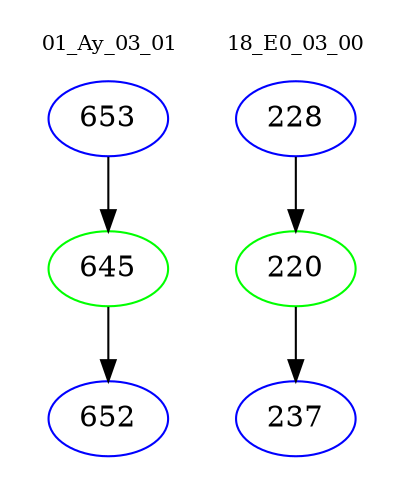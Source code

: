 digraph{
subgraph cluster_0 {
color = white
label = "01_Ay_03_01";
fontsize=10;
T0_653 [label="653", color="blue"]
T0_653 -> T0_645 [color="black"]
T0_645 [label="645", color="green"]
T0_645 -> T0_652 [color="black"]
T0_652 [label="652", color="blue"]
}
subgraph cluster_1 {
color = white
label = "18_E0_03_00";
fontsize=10;
T1_228 [label="228", color="blue"]
T1_228 -> T1_220 [color="black"]
T1_220 [label="220", color="green"]
T1_220 -> T1_237 [color="black"]
T1_237 [label="237", color="blue"]
}
}
